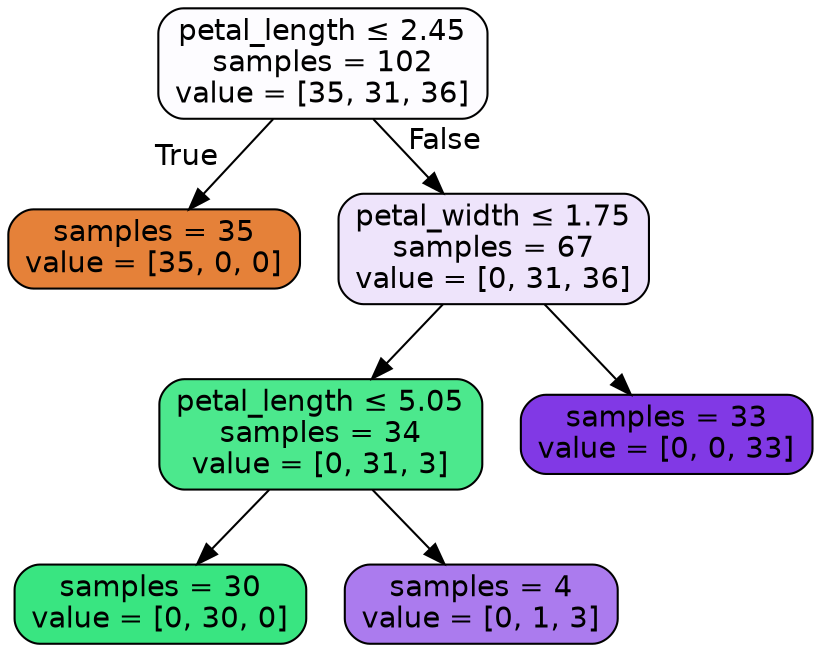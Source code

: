 digraph Tree {
node [shape=box, style="filled, rounded", color="black", fontname="helvetica"] ;
edge [fontname="helvetica"] ;
0 [label=<petal_length &le; 2.45<br/>samples = 102<br/>value = [35, 31, 36]>, fillcolor="#fdfcff"] ;
1 [label=<samples = 35<br/>value = [35, 0, 0]>, fillcolor="#e58139"] ;
0 -> 1 [labeldistance=2.5, labelangle=45, headlabel="True"] ;
2 [label=<petal_width &le; 1.75<br/>samples = 67<br/>value = [0, 31, 36]>, fillcolor="#eee4fb"] ;
0 -> 2 [labeldistance=2.5, labelangle=-45, headlabel="False"] ;
3 [label=<petal_length &le; 5.05<br/>samples = 34<br/>value = [0, 31, 3]>, fillcolor="#4ce88d"] ;
2 -> 3 ;
4 [label=<samples = 30<br/>value = [0, 30, 0]>, fillcolor="#39e581"] ;
3 -> 4 ;
5 [label=<samples = 4<br/>value = [0, 1, 3]>, fillcolor="#ab7bee"] ;
3 -> 5 ;
6 [label=<samples = 33<br/>value = [0, 0, 33]>, fillcolor="#8139e5"] ;
2 -> 6 ;
}